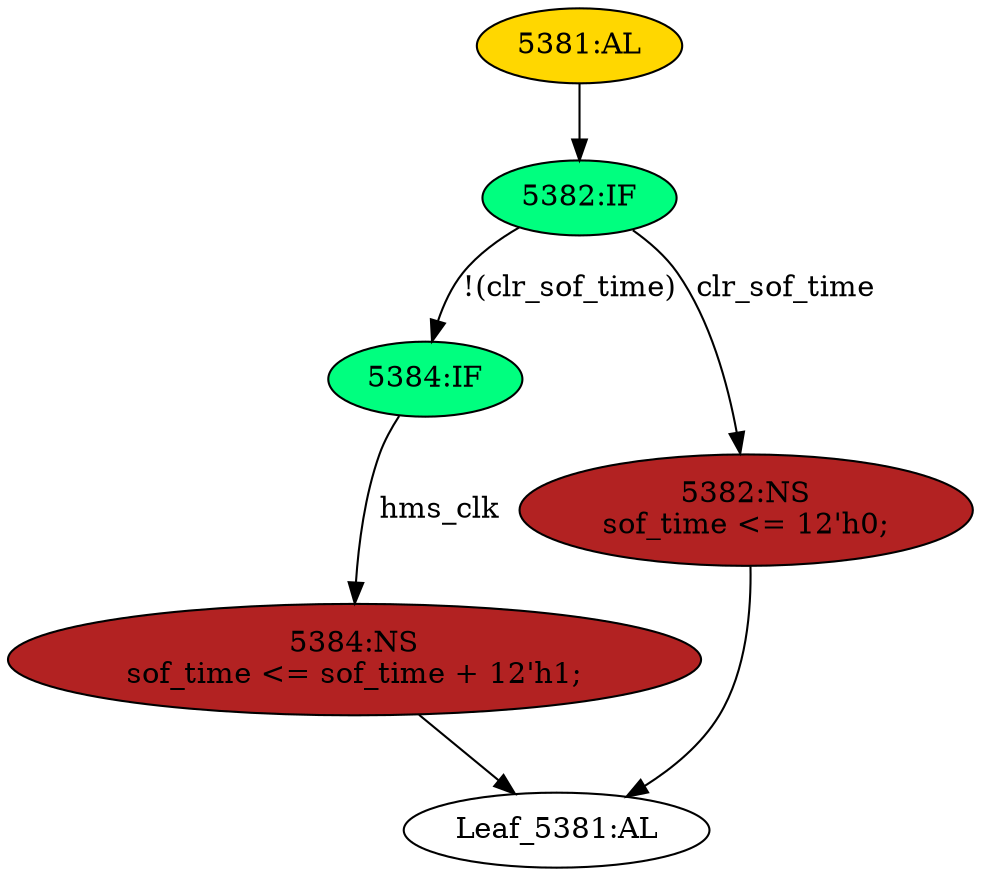 strict digraph "" {
	node [label="\N"];
	"5381:AL"	 [ast="<pyverilog.vparser.ast.Always object at 0x7f13b5580090>",
		clk_sens=True,
		fillcolor=gold,
		label="5381:AL",
		sens="['clk']",
		statements="[]",
		style=filled,
		typ=Always,
		use_var="['sof_time', 'hms_clk', 'clr_sof_time']"];
	"5382:IF"	 [ast="<pyverilog.vparser.ast.IfStatement object at 0x7f13b5580190>",
		fillcolor=springgreen,
		label="5382:IF",
		statements="[]",
		style=filled,
		typ=IfStatement];
	"5381:AL" -> "5382:IF"	 [cond="[]",
		lineno=None];
	"5384:IF"	 [ast="<pyverilog.vparser.ast.IfStatement object at 0x7f13b5580210>",
		fillcolor=springgreen,
		label="5384:IF",
		statements="[]",
		style=filled,
		typ=IfStatement];
	"5382:IF" -> "5384:IF"	 [cond="['clr_sof_time']",
		label="!(clr_sof_time)",
		lineno=5382];
	"5382:NS"	 [ast="<pyverilog.vparser.ast.NonblockingSubstitution object at 0x7f13b55804d0>",
		fillcolor=firebrick,
		label="5382:NS
sof_time <= 12'h0;",
		statements="[<pyverilog.vparser.ast.NonblockingSubstitution object at 0x7f13b55804d0>]",
		style=filled,
		typ=NonblockingSubstitution];
	"5382:IF" -> "5382:NS"	 [cond="['clr_sof_time']",
		label=clr_sof_time,
		lineno=5382];
	"5384:NS"	 [ast="<pyverilog.vparser.ast.NonblockingSubstitution object at 0x7f13b5580290>",
		fillcolor=firebrick,
		label="5384:NS
sof_time <= sof_time + 12'h1;",
		statements="[<pyverilog.vparser.ast.NonblockingSubstitution object at 0x7f13b5580290>]",
		style=filled,
		typ=NonblockingSubstitution];
	"5384:IF" -> "5384:NS"	 [cond="['hms_clk']",
		label=hms_clk,
		lineno=5384];
	"Leaf_5381:AL"	 [def_var="['sof_time']",
		label="Leaf_5381:AL"];
	"5382:NS" -> "Leaf_5381:AL"	 [cond="[]",
		lineno=None];
	"5384:NS" -> "Leaf_5381:AL"	 [cond="[]",
		lineno=None];
}
